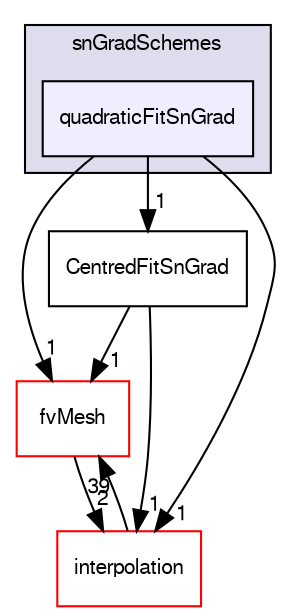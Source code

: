 digraph "src/finiteVolume/finiteVolume/snGradSchemes/quadraticFitSnGrad" {
  bgcolor=transparent;
  compound=true
  node [ fontsize="10", fontname="FreeSans"];
  edge [ labelfontsize="10", labelfontname="FreeSans"];
  subgraph clusterdir_f2a32fae3c7e5034ec75716fe725e251 {
    graph [ bgcolor="#ddddee", pencolor="black", label="snGradSchemes" fontname="FreeSans", fontsize="10", URL="dir_f2a32fae3c7e5034ec75716fe725e251.html"]
  dir_65148369db316319adb612ca3e98e7fb [shape=box, label="quadraticFitSnGrad", style="filled", fillcolor="#eeeeff", pencolor="black", URL="dir_65148369db316319adb612ca3e98e7fb.html"];
  }
  dir_e22c81bf62a8cb96666294c9a89f2d77 [shape=box label="CentredFitSnGrad" URL="dir_e22c81bf62a8cb96666294c9a89f2d77.html"];
  dir_c382fa095c9c33d8673c0dd60aaef275 [shape=box label="fvMesh" color="red" URL="dir_c382fa095c9c33d8673c0dd60aaef275.html"];
  dir_a586eb954e2e5e74ecf6fe95a2457777 [shape=box label="interpolation" color="red" URL="dir_a586eb954e2e5e74ecf6fe95a2457777.html"];
  dir_e22c81bf62a8cb96666294c9a89f2d77->dir_c382fa095c9c33d8673c0dd60aaef275 [headlabel="1", labeldistance=1.5 headhref="dir_000948_000965.html"];
  dir_e22c81bf62a8cb96666294c9a89f2d77->dir_a586eb954e2e5e74ecf6fe95a2457777 [headlabel="1", labeldistance=1.5 headhref="dir_000948_001003.html"];
  dir_c382fa095c9c33d8673c0dd60aaef275->dir_a586eb954e2e5e74ecf6fe95a2457777 [headlabel="2", labeldistance=1.5 headhref="dir_000965_001003.html"];
  dir_a586eb954e2e5e74ecf6fe95a2457777->dir_c382fa095c9c33d8673c0dd60aaef275 [headlabel="39", labeldistance=1.5 headhref="dir_001003_000965.html"];
  dir_65148369db316319adb612ca3e98e7fb->dir_e22c81bf62a8cb96666294c9a89f2d77 [headlabel="1", labeldistance=1.5 headhref="dir_000954_000948.html"];
  dir_65148369db316319adb612ca3e98e7fb->dir_c382fa095c9c33d8673c0dd60aaef275 [headlabel="1", labeldistance=1.5 headhref="dir_000954_000965.html"];
  dir_65148369db316319adb612ca3e98e7fb->dir_a586eb954e2e5e74ecf6fe95a2457777 [headlabel="1", labeldistance=1.5 headhref="dir_000954_001003.html"];
}
